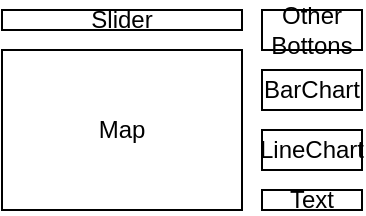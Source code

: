 <mxfile version="22.1.11" type="github">
  <diagram name="第 1 页" id="3s1gKKwR2BvznjnYBD5C">
    <mxGraphModel dx="755" dy="388" grid="1" gridSize="10" guides="1" tooltips="1" connect="1" arrows="1" fold="1" page="1" pageScale="1" pageWidth="827" pageHeight="1169" math="0" shadow="0">
      <root>
        <mxCell id="0" />
        <mxCell id="1" parent="0" />
        <mxCell id="UUNYaF-qqzaBCPLVRblg-1" value="Map" style="rounded=0;whiteSpace=wrap;html=1;" vertex="1" parent="1">
          <mxGeometry x="80" y="220" width="120" height="80" as="geometry" />
        </mxCell>
        <mxCell id="UUNYaF-qqzaBCPLVRblg-2" value="BarChart" style="rounded=0;whiteSpace=wrap;html=1;" vertex="1" parent="1">
          <mxGeometry x="210" y="230" width="50" height="20" as="geometry" />
        </mxCell>
        <mxCell id="UUNYaF-qqzaBCPLVRblg-4" value="LineChart" style="rounded=0;whiteSpace=wrap;html=1;" vertex="1" parent="1">
          <mxGeometry x="210" y="260" width="50" height="20" as="geometry" />
        </mxCell>
        <mxCell id="UUNYaF-qqzaBCPLVRblg-5" value="Other Bottons" style="rounded=0;whiteSpace=wrap;html=1;" vertex="1" parent="1">
          <mxGeometry x="210" y="200" width="50" height="20" as="geometry" />
        </mxCell>
        <mxCell id="UUNYaF-qqzaBCPLVRblg-6" value="Slider" style="rounded=0;whiteSpace=wrap;html=1;" vertex="1" parent="1">
          <mxGeometry x="80" y="200" width="120" height="10" as="geometry" />
        </mxCell>
        <mxCell id="UUNYaF-qqzaBCPLVRblg-7" value="Text" style="rounded=0;whiteSpace=wrap;html=1;" vertex="1" parent="1">
          <mxGeometry x="210" y="290" width="50" height="10" as="geometry" />
        </mxCell>
      </root>
    </mxGraphModel>
  </diagram>
</mxfile>
